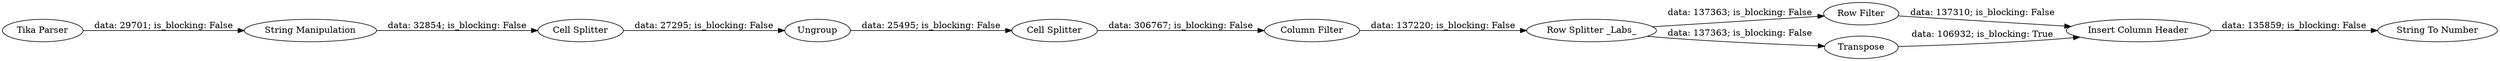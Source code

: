 digraph {
	"476398535962972062_22" [label="Column Filter"]
	"476398535962972062_28" [label="Row Filter"]
	"476398535962972062_12" [label="Cell Splitter"]
	"476398535962972062_8" [label="Cell Splitter"]
	"476398535962972062_9" [label=Ungroup]
	"476398535962972062_29" [label="String To Number"]
	"476398535962972062_25" [label="Row Splitter _Labs_"]
	"476398535962972062_21" [label="String Manipulation"]
	"476398535962972062_1" [label="Tika Parser"]
	"476398535962972062_27" [label="Insert Column Header"]
	"476398535962972062_26" [label=Transpose]
	"476398535962972062_26" -> "476398535962972062_27" [label="data: 106932; is_blocking: True"]
	"476398535962972062_28" -> "476398535962972062_27" [label="data: 137310; is_blocking: False"]
	"476398535962972062_12" -> "476398535962972062_22" [label="data: 306767; is_blocking: False"]
	"476398535962972062_25" -> "476398535962972062_28" [label="data: 137363; is_blocking: False"]
	"476398535962972062_25" -> "476398535962972062_26" [label="data: 137363; is_blocking: False"]
	"476398535962972062_27" -> "476398535962972062_29" [label="data: 135859; is_blocking: False"]
	"476398535962972062_1" -> "476398535962972062_21" [label="data: 29701; is_blocking: False"]
	"476398535962972062_21" -> "476398535962972062_8" [label="data: 32854; is_blocking: False"]
	"476398535962972062_9" -> "476398535962972062_12" [label="data: 25495; is_blocking: False"]
	"476398535962972062_8" -> "476398535962972062_9" [label="data: 27295; is_blocking: False"]
	"476398535962972062_22" -> "476398535962972062_25" [label="data: 137220; is_blocking: False"]
	rankdir=LR
}
